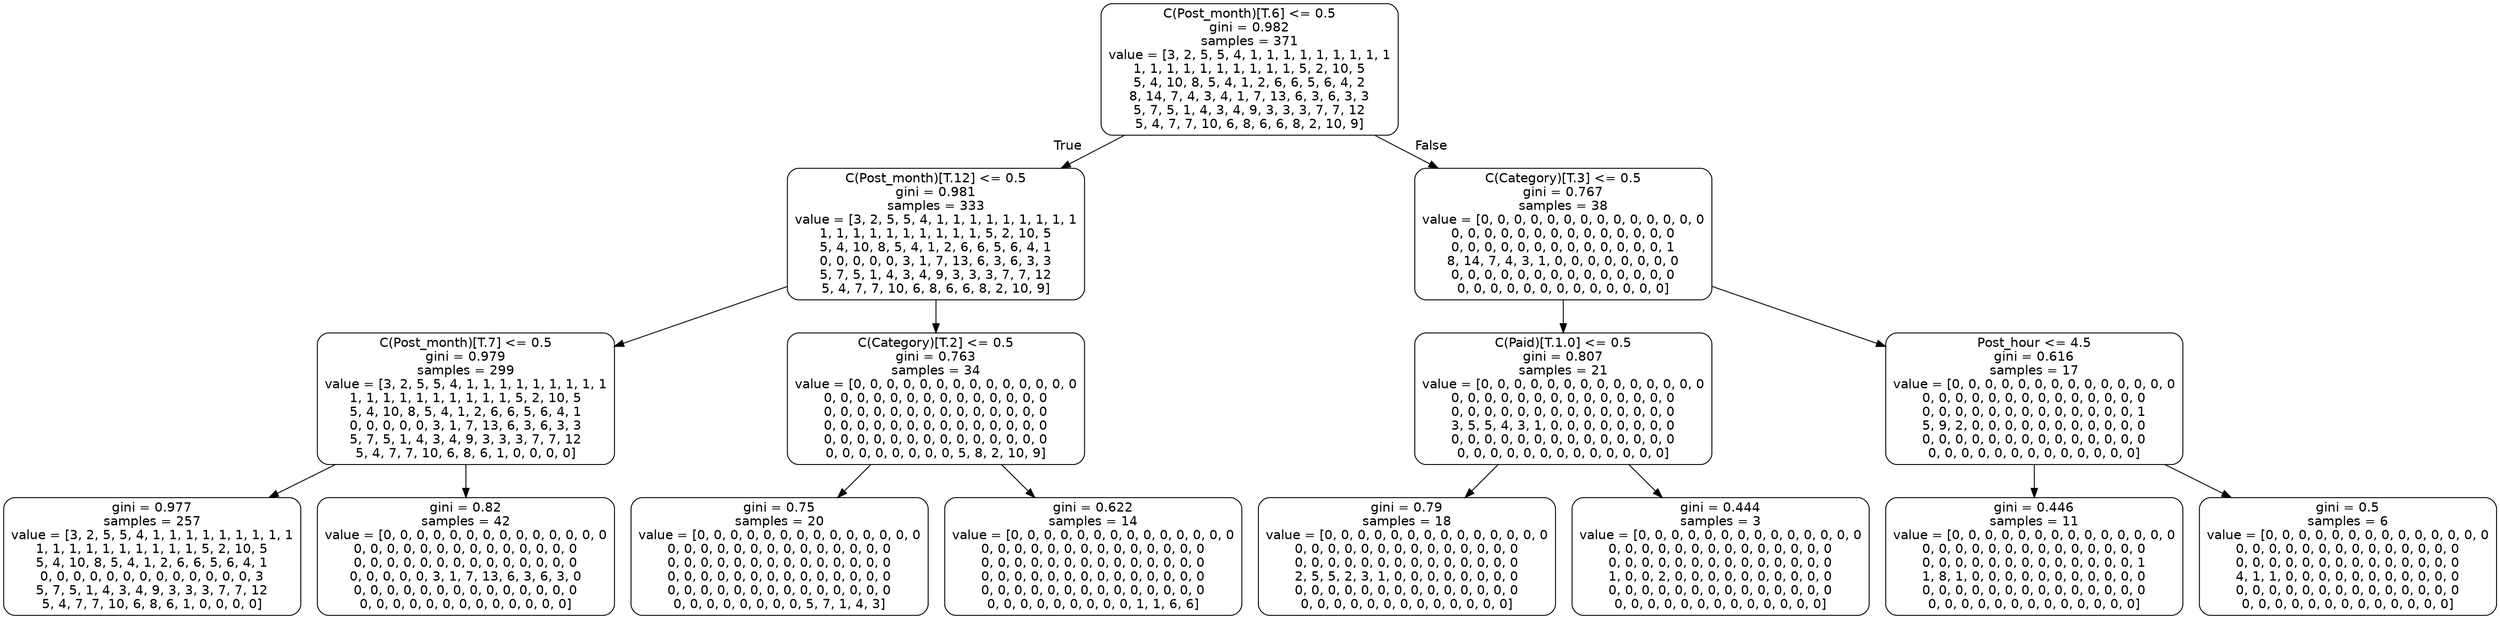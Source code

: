 digraph Tree {
node [shape=box, style="rounded", color="black", fontname=helvetica] ;
edge [fontname=helvetica] ;
0 [label="C(Post_month)[T.6] <= 0.5\ngini = 0.982\nsamples = 371\nvalue = [3, 2, 5, 5, 4, 1, 1, 1, 1, 1, 1, 1, 1, 1\n1, 1, 1, 1, 1, 1, 1, 1, 1, 1, 5, 2, 10, 5\n5, 4, 10, 8, 5, 4, 1, 2, 6, 6, 5, 6, 4, 2\n8, 14, 7, 4, 3, 4, 1, 7, 13, 6, 3, 6, 3, 3\n5, 7, 5, 1, 4, 3, 4, 9, 3, 3, 3, 7, 7, 12\n5, 4, 7, 7, 10, 6, 8, 6, 6, 8, 2, 10, 9]"] ;
1 [label="C(Post_month)[T.12] <= 0.5\ngini = 0.981\nsamples = 333\nvalue = [3, 2, 5, 5, 4, 1, 1, 1, 1, 1, 1, 1, 1, 1\n1, 1, 1, 1, 1, 1, 1, 1, 1, 1, 5, 2, 10, 5\n5, 4, 10, 8, 5, 4, 1, 2, 6, 6, 5, 6, 4, 1\n0, 0, 0, 0, 0, 3, 1, 7, 13, 6, 3, 6, 3, 3\n5, 7, 5, 1, 4, 3, 4, 9, 3, 3, 3, 7, 7, 12\n5, 4, 7, 7, 10, 6, 8, 6, 6, 8, 2, 10, 9]"] ;
0 -> 1 [labeldistance=2.5, labelangle=45, headlabel="True"] ;
2 [label="C(Post_month)[T.7] <= 0.5\ngini = 0.979\nsamples = 299\nvalue = [3, 2, 5, 5, 4, 1, 1, 1, 1, 1, 1, 1, 1, 1\n1, 1, 1, 1, 1, 1, 1, 1, 1, 1, 5, 2, 10, 5\n5, 4, 10, 8, 5, 4, 1, 2, 6, 6, 5, 6, 4, 1\n0, 0, 0, 0, 0, 3, 1, 7, 13, 6, 3, 6, 3, 3\n5, 7, 5, 1, 4, 3, 4, 9, 3, 3, 3, 7, 7, 12\n5, 4, 7, 7, 10, 6, 8, 6, 1, 0, 0, 0, 0]"] ;
1 -> 2 ;
3 [label="gini = 0.977\nsamples = 257\nvalue = [3, 2, 5, 5, 4, 1, 1, 1, 1, 1, 1, 1, 1, 1\n1, 1, 1, 1, 1, 1, 1, 1, 1, 1, 5, 2, 10, 5\n5, 4, 10, 8, 5, 4, 1, 2, 6, 6, 5, 6, 4, 1\n0, 0, 0, 0, 0, 0, 0, 0, 0, 0, 0, 0, 0, 3\n5, 7, 5, 1, 4, 3, 4, 9, 3, 3, 3, 7, 7, 12\n5, 4, 7, 7, 10, 6, 8, 6, 1, 0, 0, 0, 0]"] ;
2 -> 3 ;
4 [label="gini = 0.82\nsamples = 42\nvalue = [0, 0, 0, 0, 0, 0, 0, 0, 0, 0, 0, 0, 0, 0\n0, 0, 0, 0, 0, 0, 0, 0, 0, 0, 0, 0, 0, 0\n0, 0, 0, 0, 0, 0, 0, 0, 0, 0, 0, 0, 0, 0\n0, 0, 0, 0, 0, 3, 1, 7, 13, 6, 3, 6, 3, 0\n0, 0, 0, 0, 0, 0, 0, 0, 0, 0, 0, 0, 0, 0\n0, 0, 0, 0, 0, 0, 0, 0, 0, 0, 0, 0, 0]"] ;
2 -> 4 ;
5 [label="C(Category)[T.2] <= 0.5\ngini = 0.763\nsamples = 34\nvalue = [0, 0, 0, 0, 0, 0, 0, 0, 0, 0, 0, 0, 0, 0\n0, 0, 0, 0, 0, 0, 0, 0, 0, 0, 0, 0, 0, 0\n0, 0, 0, 0, 0, 0, 0, 0, 0, 0, 0, 0, 0, 0\n0, 0, 0, 0, 0, 0, 0, 0, 0, 0, 0, 0, 0, 0\n0, 0, 0, 0, 0, 0, 0, 0, 0, 0, 0, 0, 0, 0\n0, 0, 0, 0, 0, 0, 0, 0, 5, 8, 2, 10, 9]"] ;
1 -> 5 ;
6 [label="gini = 0.75\nsamples = 20\nvalue = [0, 0, 0, 0, 0, 0, 0, 0, 0, 0, 0, 0, 0, 0\n0, 0, 0, 0, 0, 0, 0, 0, 0, 0, 0, 0, 0, 0\n0, 0, 0, 0, 0, 0, 0, 0, 0, 0, 0, 0, 0, 0\n0, 0, 0, 0, 0, 0, 0, 0, 0, 0, 0, 0, 0, 0\n0, 0, 0, 0, 0, 0, 0, 0, 0, 0, 0, 0, 0, 0\n0, 0, 0, 0, 0, 0, 0, 0, 5, 7, 1, 4, 3]"] ;
5 -> 6 ;
7 [label="gini = 0.622\nsamples = 14\nvalue = [0, 0, 0, 0, 0, 0, 0, 0, 0, 0, 0, 0, 0, 0\n0, 0, 0, 0, 0, 0, 0, 0, 0, 0, 0, 0, 0, 0\n0, 0, 0, 0, 0, 0, 0, 0, 0, 0, 0, 0, 0, 0\n0, 0, 0, 0, 0, 0, 0, 0, 0, 0, 0, 0, 0, 0\n0, 0, 0, 0, 0, 0, 0, 0, 0, 0, 0, 0, 0, 0\n0, 0, 0, 0, 0, 0, 0, 0, 0, 1, 1, 6, 6]"] ;
5 -> 7 ;
8 [label="C(Category)[T.3] <= 0.5\ngini = 0.767\nsamples = 38\nvalue = [0, 0, 0, 0, 0, 0, 0, 0, 0, 0, 0, 0, 0, 0\n0, 0, 0, 0, 0, 0, 0, 0, 0, 0, 0, 0, 0, 0\n0, 0, 0, 0, 0, 0, 0, 0, 0, 0, 0, 0, 0, 1\n8, 14, 7, 4, 3, 1, 0, 0, 0, 0, 0, 0, 0, 0\n0, 0, 0, 0, 0, 0, 0, 0, 0, 0, 0, 0, 0, 0\n0, 0, 0, 0, 0, 0, 0, 0, 0, 0, 0, 0, 0]"] ;
0 -> 8 [labeldistance=2.5, labelangle=-45, headlabel="False"] ;
9 [label="C(Paid)[T.1.0] <= 0.5\ngini = 0.807\nsamples = 21\nvalue = [0, 0, 0, 0, 0, 0, 0, 0, 0, 0, 0, 0, 0, 0\n0, 0, 0, 0, 0, 0, 0, 0, 0, 0, 0, 0, 0, 0\n0, 0, 0, 0, 0, 0, 0, 0, 0, 0, 0, 0, 0, 0\n3, 5, 5, 4, 3, 1, 0, 0, 0, 0, 0, 0, 0, 0\n0, 0, 0, 0, 0, 0, 0, 0, 0, 0, 0, 0, 0, 0\n0, 0, 0, 0, 0, 0, 0, 0, 0, 0, 0, 0, 0]"] ;
8 -> 9 ;
10 [label="gini = 0.79\nsamples = 18\nvalue = [0, 0, 0, 0, 0, 0, 0, 0, 0, 0, 0, 0, 0, 0\n0, 0, 0, 0, 0, 0, 0, 0, 0, 0, 0, 0, 0, 0\n0, 0, 0, 0, 0, 0, 0, 0, 0, 0, 0, 0, 0, 0\n2, 5, 5, 2, 3, 1, 0, 0, 0, 0, 0, 0, 0, 0\n0, 0, 0, 0, 0, 0, 0, 0, 0, 0, 0, 0, 0, 0\n0, 0, 0, 0, 0, 0, 0, 0, 0, 0, 0, 0, 0]"] ;
9 -> 10 ;
11 [label="gini = 0.444\nsamples = 3\nvalue = [0, 0, 0, 0, 0, 0, 0, 0, 0, 0, 0, 0, 0, 0\n0, 0, 0, 0, 0, 0, 0, 0, 0, 0, 0, 0, 0, 0\n0, 0, 0, 0, 0, 0, 0, 0, 0, 0, 0, 0, 0, 0\n1, 0, 0, 2, 0, 0, 0, 0, 0, 0, 0, 0, 0, 0\n0, 0, 0, 0, 0, 0, 0, 0, 0, 0, 0, 0, 0, 0\n0, 0, 0, 0, 0, 0, 0, 0, 0, 0, 0, 0, 0]"] ;
9 -> 11 ;
12 [label="Post_hour <= 4.5\ngini = 0.616\nsamples = 17\nvalue = [0, 0, 0, 0, 0, 0, 0, 0, 0, 0, 0, 0, 0, 0\n0, 0, 0, 0, 0, 0, 0, 0, 0, 0, 0, 0, 0, 0\n0, 0, 0, 0, 0, 0, 0, 0, 0, 0, 0, 0, 0, 1\n5, 9, 2, 0, 0, 0, 0, 0, 0, 0, 0, 0, 0, 0\n0, 0, 0, 0, 0, 0, 0, 0, 0, 0, 0, 0, 0, 0\n0, 0, 0, 0, 0, 0, 0, 0, 0, 0, 0, 0, 0]"] ;
8 -> 12 ;
13 [label="gini = 0.446\nsamples = 11\nvalue = [0, 0, 0, 0, 0, 0, 0, 0, 0, 0, 0, 0, 0, 0\n0, 0, 0, 0, 0, 0, 0, 0, 0, 0, 0, 0, 0, 0\n0, 0, 0, 0, 0, 0, 0, 0, 0, 0, 0, 0, 0, 1\n1, 8, 1, 0, 0, 0, 0, 0, 0, 0, 0, 0, 0, 0\n0, 0, 0, 0, 0, 0, 0, 0, 0, 0, 0, 0, 0, 0\n0, 0, 0, 0, 0, 0, 0, 0, 0, 0, 0, 0, 0]"] ;
12 -> 13 ;
14 [label="gini = 0.5\nsamples = 6\nvalue = [0, 0, 0, 0, 0, 0, 0, 0, 0, 0, 0, 0, 0, 0\n0, 0, 0, 0, 0, 0, 0, 0, 0, 0, 0, 0, 0, 0\n0, 0, 0, 0, 0, 0, 0, 0, 0, 0, 0, 0, 0, 0\n4, 1, 1, 0, 0, 0, 0, 0, 0, 0, 0, 0, 0, 0\n0, 0, 0, 0, 0, 0, 0, 0, 0, 0, 0, 0, 0, 0\n0, 0, 0, 0, 0, 0, 0, 0, 0, 0, 0, 0, 0]"] ;
12 -> 14 ;
}
